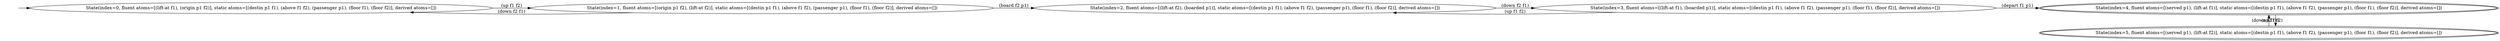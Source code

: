 digraph {
rankdir="LR"
s0[label="State(index=0, fluent atoms=[(lift-at f1), (origin p1 f2)], static atoms=[(destin p1 f1), (above f1 f2), (passenger p1), (floor f1), (floor f2)], derived atoms=[])"]
s1[label="State(index=1, fluent atoms=[(origin p1 f2), (lift-at f2)], static atoms=[(destin p1 f1), (above f1 f2), (passenger p1), (floor f1), (floor f2)], derived atoms=[])"]
s2[label="State(index=2, fluent atoms=[(lift-at f2), (boarded p1)], static atoms=[(destin p1 f1), (above f1 f2), (passenger p1), (floor f1), (floor f2)], derived atoms=[])"]
s3[label="State(index=3, fluent atoms=[(lift-at f1), (boarded p1)], static atoms=[(destin p1 f1), (above f1 f2), (passenger p1), (floor f1), (floor f2)], derived atoms=[])"]
s4[peripheries=2,label="State(index=4, fluent atoms=[(served p1), (lift-at f1)], static atoms=[(destin p1 f1), (above f1 f2), (passenger p1), (floor f1), (floor f2)], derived atoms=[])"]
s5[peripheries=2,label="State(index=5, fluent atoms=[(served p1), (lift-at f2)], static atoms=[(destin p1 f1), (above f1 f2), (passenger p1), (floor f1), (floor f2)], derived atoms=[])"]
Dangling [ label = "", style = invis ]
{ rank = same; Dangling }
Dangling -> s0
{ rank = same; s0}
{ rank = same; s1}
{ rank = same; s2}
{ rank = same; s3}
{ rank = same; s4,s5}
s0->s1 [label="(up f1 f2)"]
s1->s0 [label="(down f2 f1)"]
s1->s2 [label="(board f2 p1)"]
s2->s3 [label="(down f2 f1)"]
s3->s2 [label="(up f1 f2)"]
s3->s4 [label="(depart f1 p1)"]
s4->s5 [label="(up f1 f2)"]
s5->s4 [label="(down f2 f1)"]
}
